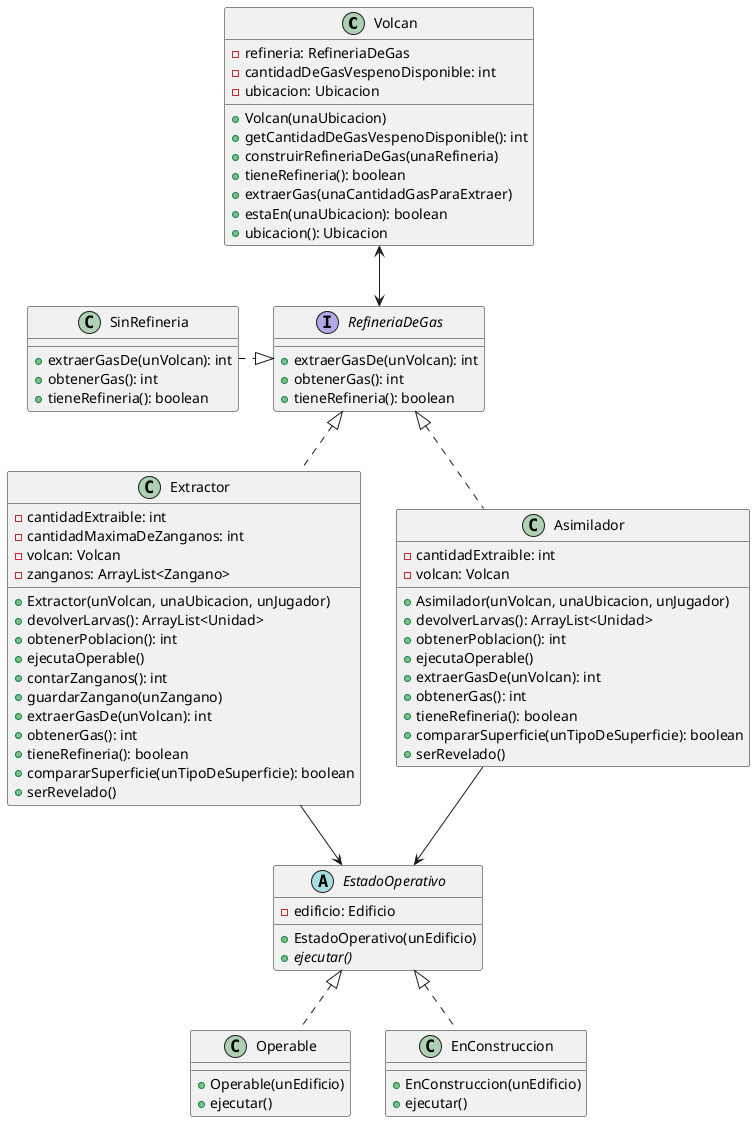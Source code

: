 @startuml

class Volcan{
	-refineria: RefineriaDeGas
	-cantidadDeGasVespenoDisponible: int
	-ubicacion: Ubicacion
	+Volcan(unaUbicacion)
	+getCantidadDeGasVespenoDisponible(): int
	+construirRefineriaDeGas(unaRefineria)
	+tieneRefineria(): boolean
	+extraerGas(unaCantidadGasParaExtraer)
	+estaEn(unaUbicacion): boolean
	+ubicacion(): Ubicacion
}

interface RefineriaDeGas{
	+extraerGasDe(unVolcan): int
	+obtenerGas(): int
	+tieneRefineria(): boolean
}

class SinRefineria {
    +extraerGasDe(unVolcan): int
	+obtenerGas(): int
	+tieneRefineria(): boolean
}

class Extractor{
	-cantidadExtraible: int
	-cantidadMaximaDeZanganos: int
	-volcan: Volcan
	-zanganos: ArrayList<Zangano>
	+Extractor(unVolcan, unaUbicacion, unJugador)
	+devolverLarvas(): ArrayList<Unidad>
	+obtenerPoblacion(): int
	+ejecutaOperable()
	+contarZanganos(): int
	+guardarZangano(unZangano)
	+extraerGasDe(unVolcan): int
	+obtenerGas(): int
	+tieneRefineria(): boolean
	+compararSuperficie(unTipoDeSuperficie): boolean
	+serRevelado()
}

class Asimilador {
    -cantidadExtraible: int
    -volcan: Volcan
    +Asimilador(unVolcan, unaUbicacion, unJugador)
    +devolverLarvas(): ArrayList<Unidad>
	+obtenerPoblacion(): int
	+ejecutaOperable()
	+extraerGasDe(unVolcan): int
	+obtenerGas(): int
	+tieneRefineria(): boolean
	+compararSuperficie(unTipoDeSuperficie): boolean
	+serRevelado()
}

abstract class EstadoOperativo {
    -edificio: Edificio
    +EstadoOperativo(unEdificio)
    +{abstract} ejecutar()
}

class Operable{
    +Operable(unEdificio)
    +ejecutar()
}

class EnConstruccion{
    +EnConstruccion(unEdificio)
    +ejecutar()
}

Operable ..up|> EstadoOperativo
EnConstruccion ..up|> EstadoOperativo

Extractor --> EstadoOperativo
Asimilador --> EstadoOperativo

RefineriaDeGas <|.left. SinRefineria
RefineriaDeGas <|.. Extractor
RefineriaDeGas <|.. Asimilador

Volcan <--> RefineriaDeGas

@enduml